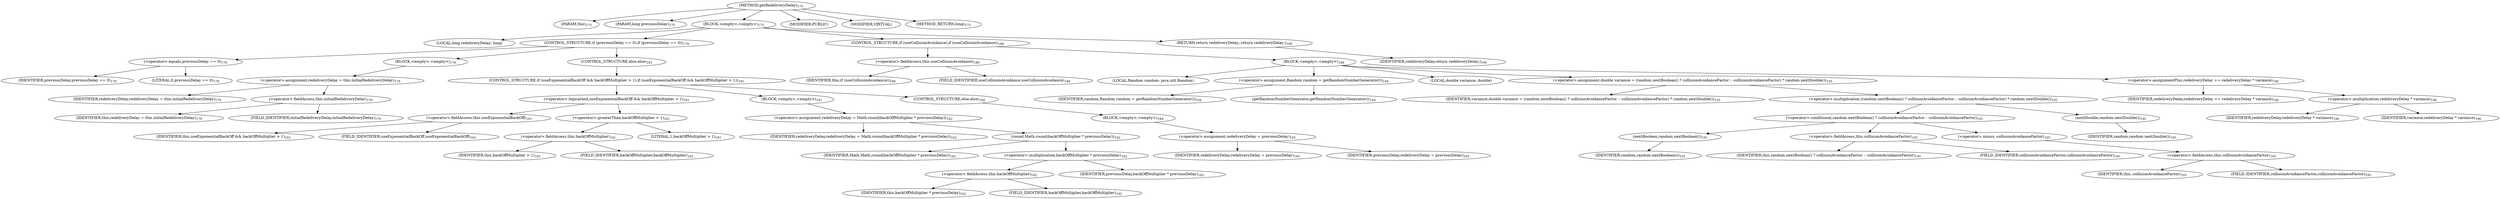 digraph "getRedeliveryDelay" {  
"341" [label = <(METHOD,getRedeliveryDelay)<SUB>175</SUB>> ]
"342" [label = <(PARAM,this)<SUB>175</SUB>> ]
"343" [label = <(PARAM,long previousDelay)<SUB>175</SUB>> ]
"344" [label = <(BLOCK,&lt;empty&gt;,&lt;empty&gt;)<SUB>175</SUB>> ]
"345" [label = <(LOCAL,long redeliveryDelay: long)> ]
"346" [label = <(CONTROL_STRUCTURE,if (previousDelay == 0),if (previousDelay == 0))<SUB>178</SUB>> ]
"347" [label = <(&lt;operator&gt;.equals,previousDelay == 0)<SUB>178</SUB>> ]
"348" [label = <(IDENTIFIER,previousDelay,previousDelay == 0)<SUB>178</SUB>> ]
"349" [label = <(LITERAL,0,previousDelay == 0)<SUB>178</SUB>> ]
"350" [label = <(BLOCK,&lt;empty&gt;,&lt;empty&gt;)<SUB>178</SUB>> ]
"351" [label = <(&lt;operator&gt;.assignment,redeliveryDelay = this.initialRedeliveryDelay)<SUB>179</SUB>> ]
"352" [label = <(IDENTIFIER,redeliveryDelay,redeliveryDelay = this.initialRedeliveryDelay)<SUB>179</SUB>> ]
"353" [label = <(&lt;operator&gt;.fieldAccess,this.initialRedeliveryDelay)<SUB>179</SUB>> ]
"354" [label = <(IDENTIFIER,this,redeliveryDelay = this.initialRedeliveryDelay)<SUB>179</SUB>> ]
"355" [label = <(FIELD_IDENTIFIER,initialRedeliveryDelay,initialRedeliveryDelay)<SUB>179</SUB>> ]
"356" [label = <(CONTROL_STRUCTURE,else,else)<SUB>181</SUB>> ]
"357" [label = <(CONTROL_STRUCTURE,if (useExponentialBackOff &amp;&amp; backOffMultiplier &gt; 1),if (useExponentialBackOff &amp;&amp; backOffMultiplier &gt; 1))<SUB>181</SUB>> ]
"358" [label = <(&lt;operator&gt;.logicalAnd,useExponentialBackOff &amp;&amp; backOffMultiplier &gt; 1)<SUB>181</SUB>> ]
"359" [label = <(&lt;operator&gt;.fieldAccess,this.useExponentialBackOff)<SUB>181</SUB>> ]
"360" [label = <(IDENTIFIER,this,useExponentialBackOff &amp;&amp; backOffMultiplier &gt; 1)<SUB>181</SUB>> ]
"361" [label = <(FIELD_IDENTIFIER,useExponentialBackOff,useExponentialBackOff)<SUB>181</SUB>> ]
"362" [label = <(&lt;operator&gt;.greaterThan,backOffMultiplier &gt; 1)<SUB>181</SUB>> ]
"363" [label = <(&lt;operator&gt;.fieldAccess,this.backOffMultiplier)<SUB>181</SUB>> ]
"364" [label = <(IDENTIFIER,this,backOffMultiplier &gt; 1)<SUB>181</SUB>> ]
"365" [label = <(FIELD_IDENTIFIER,backOffMultiplier,backOffMultiplier)<SUB>181</SUB>> ]
"366" [label = <(LITERAL,1,backOffMultiplier &gt; 1)<SUB>181</SUB>> ]
"367" [label = <(BLOCK,&lt;empty&gt;,&lt;empty&gt;)<SUB>181</SUB>> ]
"368" [label = <(&lt;operator&gt;.assignment,redeliveryDelay = Math.round(backOffMultiplier * previousDelay))<SUB>182</SUB>> ]
"369" [label = <(IDENTIFIER,redeliveryDelay,redeliveryDelay = Math.round(backOffMultiplier * previousDelay))<SUB>182</SUB>> ]
"370" [label = <(round,Math.round(backOffMultiplier * previousDelay))<SUB>182</SUB>> ]
"371" [label = <(IDENTIFIER,Math,Math.round(backOffMultiplier * previousDelay))<SUB>182</SUB>> ]
"372" [label = <(&lt;operator&gt;.multiplication,backOffMultiplier * previousDelay)<SUB>182</SUB>> ]
"373" [label = <(&lt;operator&gt;.fieldAccess,this.backOffMultiplier)<SUB>182</SUB>> ]
"374" [label = <(IDENTIFIER,this,backOffMultiplier * previousDelay)<SUB>182</SUB>> ]
"375" [label = <(FIELD_IDENTIFIER,backOffMultiplier,backOffMultiplier)<SUB>182</SUB>> ]
"376" [label = <(IDENTIFIER,previousDelay,backOffMultiplier * previousDelay)<SUB>182</SUB>> ]
"377" [label = <(CONTROL_STRUCTURE,else,else)<SUB>184</SUB>> ]
"378" [label = <(BLOCK,&lt;empty&gt;,&lt;empty&gt;)<SUB>184</SUB>> ]
"379" [label = <(&lt;operator&gt;.assignment,redeliveryDelay = previousDelay)<SUB>185</SUB>> ]
"380" [label = <(IDENTIFIER,redeliveryDelay,redeliveryDelay = previousDelay)<SUB>185</SUB>> ]
"381" [label = <(IDENTIFIER,previousDelay,redeliveryDelay = previousDelay)<SUB>185</SUB>> ]
"382" [label = <(CONTROL_STRUCTURE,if (useCollisionAvoidance),if (useCollisionAvoidance))<SUB>188</SUB>> ]
"383" [label = <(&lt;operator&gt;.fieldAccess,this.useCollisionAvoidance)<SUB>188</SUB>> ]
"384" [label = <(IDENTIFIER,this,if (useCollisionAvoidance))<SUB>188</SUB>> ]
"385" [label = <(FIELD_IDENTIFIER,useCollisionAvoidance,useCollisionAvoidance)<SUB>188</SUB>> ]
"386" [label = <(BLOCK,&lt;empty&gt;,&lt;empty&gt;)<SUB>188</SUB>> ]
"387" [label = <(LOCAL,Random random: java.util.Random)> ]
"388" [label = <(&lt;operator&gt;.assignment,Random random = getRandomNumberGenerator())<SUB>194</SUB>> ]
"389" [label = <(IDENTIFIER,random,Random random = getRandomNumberGenerator())<SUB>194</SUB>> ]
"390" [label = <(getRandomNumberGenerator,getRandomNumberGenerator())<SUB>194</SUB>> ]
"391" [label = <(LOCAL,double variance: double)> ]
"392" [label = <(&lt;operator&gt;.assignment,double variance = (random.nextBoolean() ? collisionAvoidanceFactor : -collisionAvoidanceFactor) * random.nextDouble())<SUB>195</SUB>> ]
"393" [label = <(IDENTIFIER,variance,double variance = (random.nextBoolean() ? collisionAvoidanceFactor : -collisionAvoidanceFactor) * random.nextDouble())<SUB>195</SUB>> ]
"394" [label = <(&lt;operator&gt;.multiplication,(random.nextBoolean() ? collisionAvoidanceFactor : -collisionAvoidanceFactor) * random.nextDouble())<SUB>195</SUB>> ]
"395" [label = <(&lt;operator&gt;.conditional,random.nextBoolean() ? collisionAvoidanceFactor : -collisionAvoidanceFactor)<SUB>195</SUB>> ]
"396" [label = <(nextBoolean,random.nextBoolean())<SUB>195</SUB>> ]
"397" [label = <(IDENTIFIER,random,random.nextBoolean())<SUB>195</SUB>> ]
"398" [label = <(&lt;operator&gt;.fieldAccess,this.collisionAvoidanceFactor)<SUB>195</SUB>> ]
"399" [label = <(IDENTIFIER,this,random.nextBoolean() ? collisionAvoidanceFactor : -collisionAvoidanceFactor)<SUB>195</SUB>> ]
"400" [label = <(FIELD_IDENTIFIER,collisionAvoidanceFactor,collisionAvoidanceFactor)<SUB>195</SUB>> ]
"401" [label = <(&lt;operator&gt;.minus,-collisionAvoidanceFactor)<SUB>195</SUB>> ]
"402" [label = <(&lt;operator&gt;.fieldAccess,this.collisionAvoidanceFactor)<SUB>195</SUB>> ]
"403" [label = <(IDENTIFIER,this,-collisionAvoidanceFactor)<SUB>195</SUB>> ]
"404" [label = <(FIELD_IDENTIFIER,collisionAvoidanceFactor,collisionAvoidanceFactor)<SUB>195</SUB>> ]
"405" [label = <(nextDouble,random.nextDouble())<SUB>195</SUB>> ]
"406" [label = <(IDENTIFIER,random,random.nextDouble())<SUB>195</SUB>> ]
"407" [label = <(&lt;operator&gt;.assignmentPlus,redeliveryDelay += redeliveryDelay * variance)<SUB>196</SUB>> ]
"408" [label = <(IDENTIFIER,redeliveryDelay,redeliveryDelay += redeliveryDelay * variance)<SUB>196</SUB>> ]
"409" [label = <(&lt;operator&gt;.multiplication,redeliveryDelay * variance)<SUB>196</SUB>> ]
"410" [label = <(IDENTIFIER,redeliveryDelay,redeliveryDelay * variance)<SUB>196</SUB>> ]
"411" [label = <(IDENTIFIER,variance,redeliveryDelay * variance)<SUB>196</SUB>> ]
"412" [label = <(RETURN,return redeliveryDelay;,return redeliveryDelay;)<SUB>199</SUB>> ]
"413" [label = <(IDENTIFIER,redeliveryDelay,return redeliveryDelay;)<SUB>199</SUB>> ]
"414" [label = <(MODIFIER,PUBLIC)> ]
"415" [label = <(MODIFIER,VIRTUAL)> ]
"416" [label = <(METHOD_RETURN,long)<SUB>175</SUB>> ]
  "341" -> "342" 
  "341" -> "343" 
  "341" -> "344" 
  "341" -> "414" 
  "341" -> "415" 
  "341" -> "416" 
  "344" -> "345" 
  "344" -> "346" 
  "344" -> "382" 
  "344" -> "412" 
  "346" -> "347" 
  "346" -> "350" 
  "346" -> "356" 
  "347" -> "348" 
  "347" -> "349" 
  "350" -> "351" 
  "351" -> "352" 
  "351" -> "353" 
  "353" -> "354" 
  "353" -> "355" 
  "356" -> "357" 
  "357" -> "358" 
  "357" -> "367" 
  "357" -> "377" 
  "358" -> "359" 
  "358" -> "362" 
  "359" -> "360" 
  "359" -> "361" 
  "362" -> "363" 
  "362" -> "366" 
  "363" -> "364" 
  "363" -> "365" 
  "367" -> "368" 
  "368" -> "369" 
  "368" -> "370" 
  "370" -> "371" 
  "370" -> "372" 
  "372" -> "373" 
  "372" -> "376" 
  "373" -> "374" 
  "373" -> "375" 
  "377" -> "378" 
  "378" -> "379" 
  "379" -> "380" 
  "379" -> "381" 
  "382" -> "383" 
  "382" -> "386" 
  "383" -> "384" 
  "383" -> "385" 
  "386" -> "387" 
  "386" -> "388" 
  "386" -> "391" 
  "386" -> "392" 
  "386" -> "407" 
  "388" -> "389" 
  "388" -> "390" 
  "392" -> "393" 
  "392" -> "394" 
  "394" -> "395" 
  "394" -> "405" 
  "395" -> "396" 
  "395" -> "398" 
  "395" -> "401" 
  "396" -> "397" 
  "398" -> "399" 
  "398" -> "400" 
  "401" -> "402" 
  "402" -> "403" 
  "402" -> "404" 
  "405" -> "406" 
  "407" -> "408" 
  "407" -> "409" 
  "409" -> "410" 
  "409" -> "411" 
  "412" -> "413" 
}
